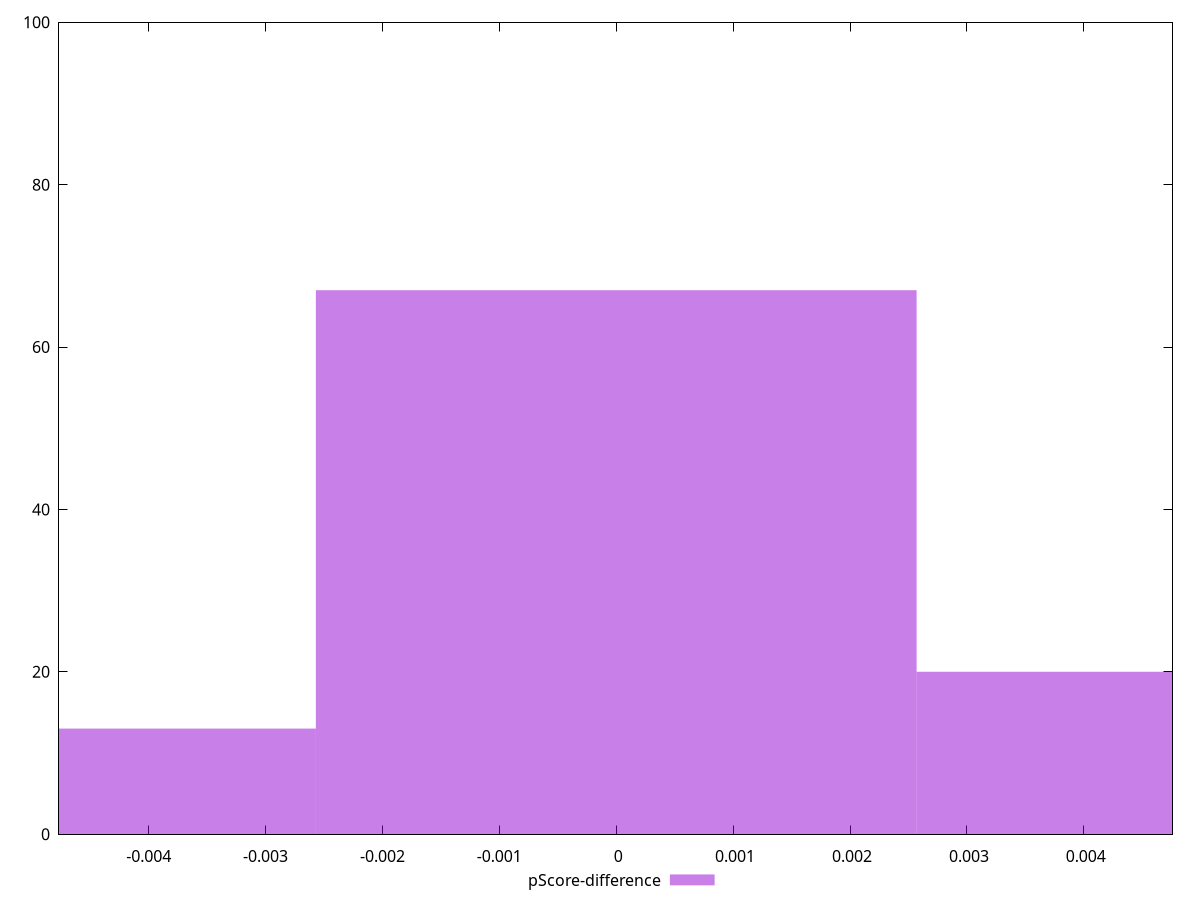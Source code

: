 reset

$pScoreDifference <<EOF
-0.005139206093619864 13
0 67
0.005139206093619864 20
EOF

set key outside below
set boxwidth 0.005139206093619864
set xrange [-0.004766871514046034:0.0047586943466388365]
set yrange [0:100]
set trange [0:100]
set style fill transparent solid 0.5 noborder
set terminal svg size 640, 490 enhanced background rgb 'white'
set output "reports/report_00032_2021-02-25T10-28-15.087Z/first-cpu-idle/samples/astro/pScore-difference/histogram.svg"

plot $pScoreDifference title "pScore-difference" with boxes

reset
